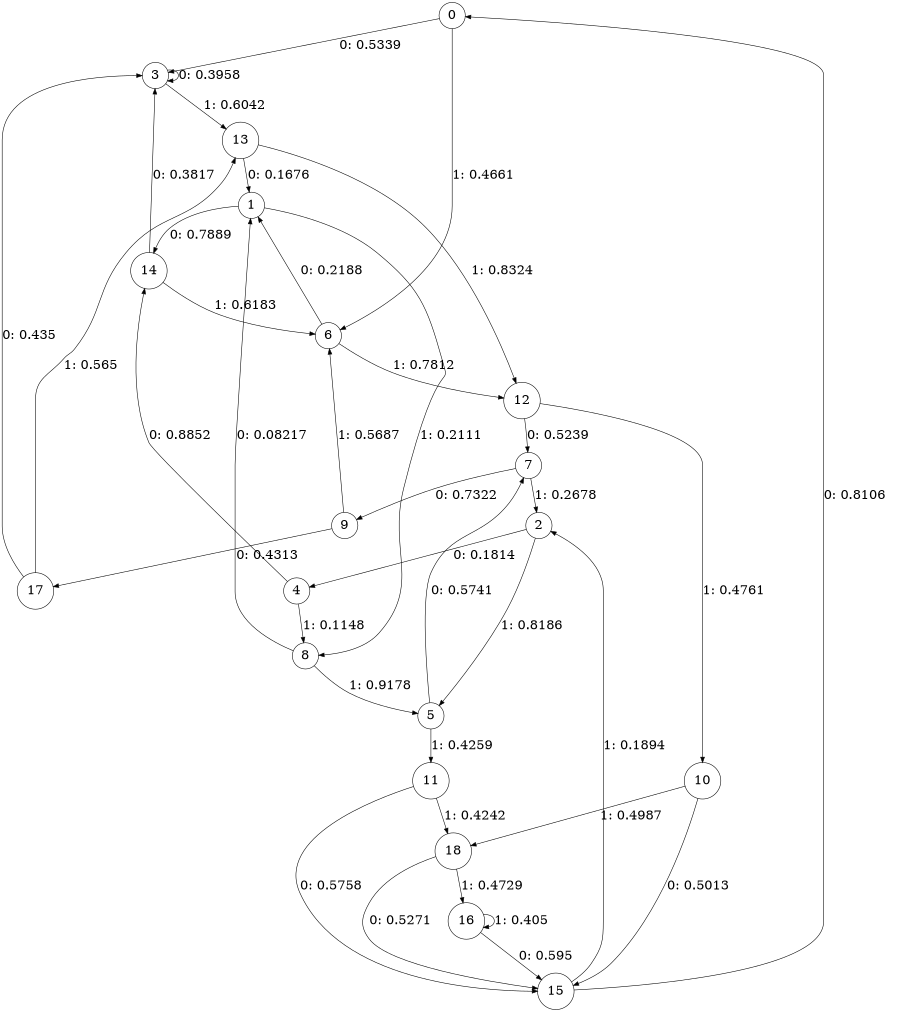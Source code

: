 digraph "ch6faceL6" {
size = "6,8.5";
ratio = "fill";
node [shape = circle];
node [fontsize = 24];
edge [fontsize = 24];
0 -> 3 [label = "0: 0.5339   "];
0 -> 6 [label = "1: 0.4661   "];
1 -> 14 [label = "0: 0.7889   "];
1 -> 8 [label = "1: 0.2111   "];
2 -> 4 [label = "0: 0.1814   "];
2 -> 5 [label = "1: 0.8186   "];
3 -> 3 [label = "0: 0.3958   "];
3 -> 13 [label = "1: 0.6042   "];
4 -> 14 [label = "0: 0.8852   "];
4 -> 8 [label = "1: 0.1148   "];
5 -> 7 [label = "0: 0.5741   "];
5 -> 11 [label = "1: 0.4259   "];
6 -> 1 [label = "0: 0.2188   "];
6 -> 12 [label = "1: 0.7812   "];
7 -> 9 [label = "0: 0.7322   "];
7 -> 2 [label = "1: 0.2678   "];
8 -> 1 [label = "0: 0.08217  "];
8 -> 5 [label = "1: 0.9178   "];
9 -> 17 [label = "0: 0.4313   "];
9 -> 6 [label = "1: 0.5687   "];
10 -> 15 [label = "0: 0.5013   "];
10 -> 18 [label = "1: 0.4987   "];
11 -> 15 [label = "0: 0.5758   "];
11 -> 18 [label = "1: 0.4242   "];
12 -> 7 [label = "0: 0.5239   "];
12 -> 10 [label = "1: 0.4761   "];
13 -> 1 [label = "0: 0.1676   "];
13 -> 12 [label = "1: 0.8324   "];
14 -> 3 [label = "0: 0.3817   "];
14 -> 6 [label = "1: 0.6183   "];
15 -> 0 [label = "0: 0.8106   "];
15 -> 2 [label = "1: 0.1894   "];
16 -> 15 [label = "0: 0.595    "];
16 -> 16 [label = "1: 0.405    "];
17 -> 3 [label = "0: 0.435    "];
17 -> 13 [label = "1: 0.565    "];
18 -> 15 [label = "0: 0.5271   "];
18 -> 16 [label = "1: 0.4729   "];
}
